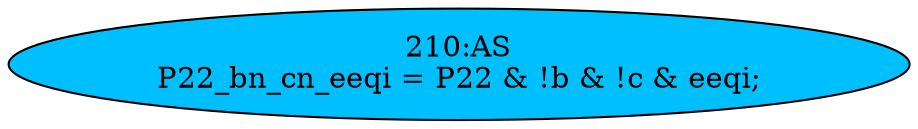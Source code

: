 strict digraph "" {
	node [label="\N"];
	"210:AS"	 [ast="<pyverilog.vparser.ast.Assign object at 0x7f14ceedf550>",
		def_var="['P22_bn_cn_eeqi']",
		fillcolor=deepskyblue,
		label="210:AS
P22_bn_cn_eeqi = P22 & !b & !c & eeqi;",
		statements="[]",
		style=filled,
		typ=Assign,
		use_var="['P22', 'b', 'c', 'eeqi']"];
}
